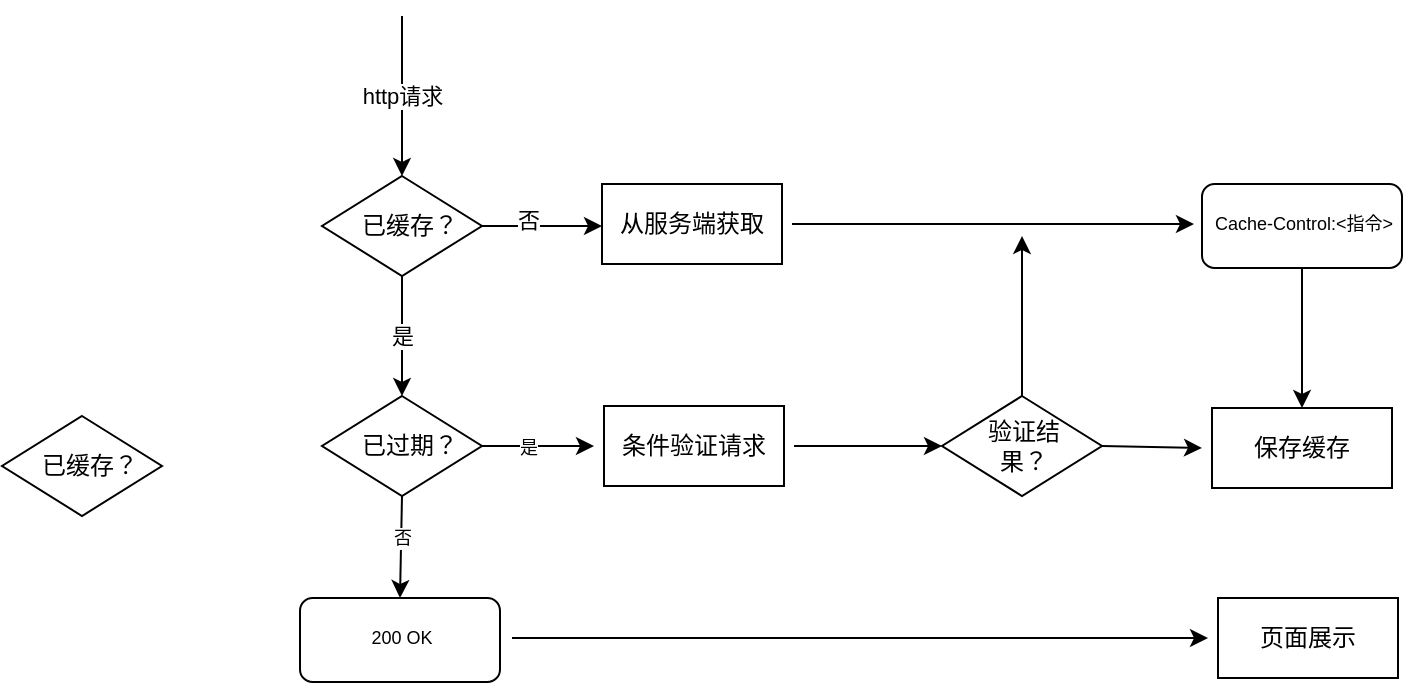 <mxfile version="19.0.0" type="github">
  <diagram id="KjFZMC6LwLCibEn3OB1S" name="Page-1">
    <mxGraphModel dx="946" dy="645" grid="1" gridSize="10" guides="1" tooltips="1" connect="1" arrows="1" fold="1" page="1" pageScale="1" pageWidth="827" pageHeight="1169" math="0" shadow="0">
      <root>
        <mxCell id="0" />
        <mxCell id="1" parent="0" />
        <mxCell id="wDDEdDbEPpI79RUvEwuG-2" value="http请求" style="endArrow=classic;html=1;rounded=0;entryX=0.5;entryY=0;entryDx=0;entryDy=0;" edge="1" parent="1" target="wDDEdDbEPpI79RUvEwuG-1">
          <mxGeometry width="50" height="50" relative="1" as="geometry">
            <mxPoint x="300" y="60" as="sourcePoint" />
            <mxPoint x="270" y="90" as="targetPoint" />
          </mxGeometry>
        </mxCell>
        <mxCell id="wDDEdDbEPpI79RUvEwuG-4" value="是" style="endArrow=classic;html=1;rounded=0;exitX=0.5;exitY=1;exitDx=0;exitDy=0;entryX=0.5;entryY=0;entryDx=0;entryDy=0;" edge="1" parent="1" source="wDDEdDbEPpI79RUvEwuG-1">
          <mxGeometry width="50" height="50" relative="1" as="geometry">
            <mxPoint x="390" y="360" as="sourcePoint" />
            <mxPoint x="300" y="250" as="targetPoint" />
          </mxGeometry>
        </mxCell>
        <mxCell id="wDDEdDbEPpI79RUvEwuG-5" value="" style="endArrow=classic;html=1;rounded=0;exitX=1;exitY=0.5;exitDx=0;exitDy=0;" edge="1" parent="1" source="wDDEdDbEPpI79RUvEwuG-1">
          <mxGeometry width="50" height="50" relative="1" as="geometry">
            <mxPoint x="364" y="160" as="sourcePoint" />
            <mxPoint x="400" y="165" as="targetPoint" />
          </mxGeometry>
        </mxCell>
        <mxCell id="wDDEdDbEPpI79RUvEwuG-6" value="否" style="edgeLabel;html=1;align=center;verticalAlign=middle;resizable=0;points=[];" vertex="1" connectable="0" parent="wDDEdDbEPpI79RUvEwuG-5">
          <mxGeometry x="-0.233" y="3" relative="1" as="geometry">
            <mxPoint as="offset" />
          </mxGeometry>
        </mxCell>
        <mxCell id="wDDEdDbEPpI79RUvEwuG-8" value="" style="group" vertex="1" connectable="0" parent="1">
          <mxGeometry x="260" y="140" width="80" height="50" as="geometry" />
        </mxCell>
        <mxCell id="wDDEdDbEPpI79RUvEwuG-1" value="" style="rhombus;whiteSpace=wrap;html=1;" vertex="1" parent="wDDEdDbEPpI79RUvEwuG-8">
          <mxGeometry width="80" height="50" as="geometry" />
        </mxCell>
        <mxCell id="wDDEdDbEPpI79RUvEwuG-3" value="已缓存？" style="text;html=1;strokeColor=none;fillColor=none;align=center;verticalAlign=middle;whiteSpace=wrap;rounded=0;" vertex="1" parent="wDDEdDbEPpI79RUvEwuG-8">
          <mxGeometry x="14" y="10" width="60" height="30" as="geometry" />
        </mxCell>
        <mxCell id="wDDEdDbEPpI79RUvEwuG-11" value="" style="group" vertex="1" connectable="0" parent="1">
          <mxGeometry x="570" y="250" width="80" height="50" as="geometry" />
        </mxCell>
        <mxCell id="wDDEdDbEPpI79RUvEwuG-12" value="" style="rhombus;whiteSpace=wrap;html=1;" vertex="1" parent="wDDEdDbEPpI79RUvEwuG-11">
          <mxGeometry width="80" height="50" as="geometry" />
        </mxCell>
        <mxCell id="wDDEdDbEPpI79RUvEwuG-13" value="验证结果？" style="text;html=1;strokeColor=none;fillColor=none;align=center;verticalAlign=middle;whiteSpace=wrap;rounded=0;" vertex="1" parent="wDDEdDbEPpI79RUvEwuG-11">
          <mxGeometry x="11" y="10" width="60" height="30" as="geometry" />
        </mxCell>
        <mxCell id="wDDEdDbEPpI79RUvEwuG-15" value="" style="group" vertex="1" connectable="0" parent="1">
          <mxGeometry x="260" y="250" width="80" height="50" as="geometry" />
        </mxCell>
        <mxCell id="wDDEdDbEPpI79RUvEwuG-16" value="" style="rhombus;whiteSpace=wrap;html=1;" vertex="1" parent="wDDEdDbEPpI79RUvEwuG-15">
          <mxGeometry width="80" height="50" as="geometry" />
        </mxCell>
        <mxCell id="wDDEdDbEPpI79RUvEwuG-17" value="已过期？" style="text;html=1;strokeColor=none;fillColor=none;align=center;verticalAlign=middle;whiteSpace=wrap;rounded=0;" vertex="1" parent="wDDEdDbEPpI79RUvEwuG-15">
          <mxGeometry x="14" y="10" width="60" height="30" as="geometry" />
        </mxCell>
        <mxCell id="wDDEdDbEPpI79RUvEwuG-22" value="" style="group" vertex="1" connectable="0" parent="1">
          <mxGeometry x="395" y="144" width="100" height="40" as="geometry" />
        </mxCell>
        <mxCell id="wDDEdDbEPpI79RUvEwuG-18" value="" style="rounded=0;whiteSpace=wrap;html=1;" vertex="1" parent="wDDEdDbEPpI79RUvEwuG-22">
          <mxGeometry x="5" width="90" height="40" as="geometry" />
        </mxCell>
        <mxCell id="wDDEdDbEPpI79RUvEwuG-19" value="从服务端获取" style="text;html=1;strokeColor=none;fillColor=none;align=center;verticalAlign=middle;whiteSpace=wrap;rounded=0;" vertex="1" parent="wDDEdDbEPpI79RUvEwuG-22">
          <mxGeometry y="5" width="100" height="30" as="geometry" />
        </mxCell>
        <mxCell id="wDDEdDbEPpI79RUvEwuG-23" value="" style="group" vertex="1" connectable="0" parent="1">
          <mxGeometry x="396" y="255" width="100" height="40" as="geometry" />
        </mxCell>
        <mxCell id="wDDEdDbEPpI79RUvEwuG-24" value="" style="rounded=0;whiteSpace=wrap;html=1;" vertex="1" parent="wDDEdDbEPpI79RUvEwuG-23">
          <mxGeometry x="5" width="90" height="40" as="geometry" />
        </mxCell>
        <mxCell id="wDDEdDbEPpI79RUvEwuG-25" value="条件验证请求" style="text;html=1;strokeColor=none;fillColor=none;align=center;verticalAlign=middle;whiteSpace=wrap;rounded=0;" vertex="1" parent="wDDEdDbEPpI79RUvEwuG-23">
          <mxGeometry y="5" width="100" height="30" as="geometry" />
        </mxCell>
        <mxCell id="wDDEdDbEPpI79RUvEwuG-29" style="edgeStyle=orthogonalEdgeStyle;rounded=0;orthogonalLoop=1;jettySize=auto;html=1;" edge="1" parent="1" source="wDDEdDbEPpI79RUvEwuG-16" target="wDDEdDbEPpI79RUvEwuG-25">
          <mxGeometry relative="1" as="geometry" />
        </mxCell>
        <mxCell id="wDDEdDbEPpI79RUvEwuG-50" value="是" style="edgeLabel;html=1;align=center;verticalAlign=middle;resizable=0;points=[];fontSize=9;" vertex="1" connectable="0" parent="wDDEdDbEPpI79RUvEwuG-29">
          <mxGeometry x="-0.179" y="-1" relative="1" as="geometry">
            <mxPoint as="offset" />
          </mxGeometry>
        </mxCell>
        <mxCell id="wDDEdDbEPpI79RUvEwuG-30" value="" style="group" vertex="1" connectable="0" parent="1">
          <mxGeometry x="100" y="260" width="80" height="50" as="geometry" />
        </mxCell>
        <mxCell id="wDDEdDbEPpI79RUvEwuG-31" value="" style="rhombus;whiteSpace=wrap;html=1;" vertex="1" parent="wDDEdDbEPpI79RUvEwuG-30">
          <mxGeometry width="80" height="50" as="geometry" />
        </mxCell>
        <mxCell id="wDDEdDbEPpI79RUvEwuG-32" value="已缓存？" style="text;html=1;strokeColor=none;fillColor=none;align=center;verticalAlign=middle;whiteSpace=wrap;rounded=0;" vertex="1" parent="wDDEdDbEPpI79RUvEwuG-30">
          <mxGeometry x="14" y="10" width="60" height="30" as="geometry" />
        </mxCell>
        <mxCell id="wDDEdDbEPpI79RUvEwuG-33" style="edgeStyle=orthogonalEdgeStyle;rounded=0;orthogonalLoop=1;jettySize=auto;html=1;entryX=0;entryY=0.5;entryDx=0;entryDy=0;" edge="1" parent="1" source="wDDEdDbEPpI79RUvEwuG-25" target="wDDEdDbEPpI79RUvEwuG-12">
          <mxGeometry relative="1" as="geometry" />
        </mxCell>
        <mxCell id="wDDEdDbEPpI79RUvEwuG-34" value="" style="rounded=1;whiteSpace=wrap;html=1;" vertex="1" parent="1">
          <mxGeometry x="700" y="144" width="100" height="42" as="geometry" />
        </mxCell>
        <mxCell id="wDDEdDbEPpI79RUvEwuG-35" value="Cache-Control:&amp;lt;指令&amp;gt;" style="text;html=1;strokeColor=none;fillColor=none;align=center;verticalAlign=middle;whiteSpace=wrap;rounded=0;fontSize=9;" vertex="1" parent="1">
          <mxGeometry x="696" y="149" width="110" height="30" as="geometry" />
        </mxCell>
        <mxCell id="wDDEdDbEPpI79RUvEwuG-36" value="" style="group" vertex="1" connectable="0" parent="1">
          <mxGeometry x="700" y="256" width="100" height="40" as="geometry" />
        </mxCell>
        <mxCell id="wDDEdDbEPpI79RUvEwuG-37" value="" style="rounded=0;whiteSpace=wrap;html=1;" vertex="1" parent="wDDEdDbEPpI79RUvEwuG-36">
          <mxGeometry x="5" width="90" height="40" as="geometry" />
        </mxCell>
        <mxCell id="wDDEdDbEPpI79RUvEwuG-38" value="保存缓存" style="text;html=1;strokeColor=none;fillColor=none;align=center;verticalAlign=middle;whiteSpace=wrap;rounded=0;" vertex="1" parent="wDDEdDbEPpI79RUvEwuG-36">
          <mxGeometry y="5" width="100" height="30" as="geometry" />
        </mxCell>
        <mxCell id="wDDEdDbEPpI79RUvEwuG-42" value="" style="group" vertex="1" connectable="0" parent="1">
          <mxGeometry x="703" y="351" width="100" height="40" as="geometry" />
        </mxCell>
        <mxCell id="wDDEdDbEPpI79RUvEwuG-43" value="" style="rounded=0;whiteSpace=wrap;html=1;" vertex="1" parent="wDDEdDbEPpI79RUvEwuG-42">
          <mxGeometry x="5" width="90" height="40" as="geometry" />
        </mxCell>
        <mxCell id="wDDEdDbEPpI79RUvEwuG-44" value="页面展示" style="text;html=1;strokeColor=none;fillColor=none;align=center;verticalAlign=middle;whiteSpace=wrap;rounded=0;" vertex="1" parent="wDDEdDbEPpI79RUvEwuG-42">
          <mxGeometry y="5" width="100" height="30" as="geometry" />
        </mxCell>
        <mxCell id="wDDEdDbEPpI79RUvEwuG-45" value="" style="rounded=1;whiteSpace=wrap;html=1;" vertex="1" parent="1">
          <mxGeometry x="249" y="351" width="100" height="42" as="geometry" />
        </mxCell>
        <mxCell id="wDDEdDbEPpI79RUvEwuG-51" style="edgeStyle=orthogonalEdgeStyle;rounded=0;orthogonalLoop=1;jettySize=auto;html=1;fontSize=9;" edge="1" parent="1" source="wDDEdDbEPpI79RUvEwuG-46" target="wDDEdDbEPpI79RUvEwuG-44">
          <mxGeometry relative="1" as="geometry" />
        </mxCell>
        <mxCell id="wDDEdDbEPpI79RUvEwuG-46" value="200 OK" style="text;html=1;strokeColor=none;fillColor=none;align=center;verticalAlign=middle;whiteSpace=wrap;rounded=0;fontSize=9;" vertex="1" parent="1">
          <mxGeometry x="245" y="356" width="110" height="30" as="geometry" />
        </mxCell>
        <mxCell id="wDDEdDbEPpI79RUvEwuG-48" value="" style="endArrow=classic;html=1;rounded=0;fontSize=9;exitX=0.5;exitY=1;exitDx=0;exitDy=0;entryX=0.5;entryY=0;entryDx=0;entryDy=0;" edge="1" parent="1" source="wDDEdDbEPpI79RUvEwuG-16" target="wDDEdDbEPpI79RUvEwuG-45">
          <mxGeometry width="50" height="50" relative="1" as="geometry">
            <mxPoint x="400" y="360" as="sourcePoint" />
            <mxPoint x="450" y="310" as="targetPoint" />
          </mxGeometry>
        </mxCell>
        <mxCell id="wDDEdDbEPpI79RUvEwuG-49" value="否" style="edgeLabel;html=1;align=center;verticalAlign=middle;resizable=0;points=[];fontSize=9;" vertex="1" connectable="0" parent="wDDEdDbEPpI79RUvEwuG-48">
          <mxGeometry x="-0.201" relative="1" as="geometry">
            <mxPoint as="offset" />
          </mxGeometry>
        </mxCell>
        <mxCell id="wDDEdDbEPpI79RUvEwuG-52" style="edgeStyle=orthogonalEdgeStyle;rounded=0;orthogonalLoop=1;jettySize=auto;html=1;fontSize=9;" edge="1" parent="1" source="wDDEdDbEPpI79RUvEwuG-19" target="wDDEdDbEPpI79RUvEwuG-35">
          <mxGeometry relative="1" as="geometry" />
        </mxCell>
        <mxCell id="wDDEdDbEPpI79RUvEwuG-53" value="" style="endArrow=classic;html=1;rounded=0;fontSize=9;exitX=0.5;exitY=1;exitDx=0;exitDy=0;entryX=0.5;entryY=0;entryDx=0;entryDy=0;" edge="1" parent="1" source="wDDEdDbEPpI79RUvEwuG-34" target="wDDEdDbEPpI79RUvEwuG-37">
          <mxGeometry width="50" height="50" relative="1" as="geometry">
            <mxPoint x="560" y="330" as="sourcePoint" />
            <mxPoint x="610" y="280" as="targetPoint" />
          </mxGeometry>
        </mxCell>
        <mxCell id="wDDEdDbEPpI79RUvEwuG-54" value="" style="endArrow=classic;html=1;rounded=0;fontSize=9;exitX=0.5;exitY=0;exitDx=0;exitDy=0;" edge="1" parent="1" source="wDDEdDbEPpI79RUvEwuG-12">
          <mxGeometry width="50" height="50" relative="1" as="geometry">
            <mxPoint x="560" y="330" as="sourcePoint" />
            <mxPoint x="610" y="170" as="targetPoint" />
          </mxGeometry>
        </mxCell>
        <mxCell id="wDDEdDbEPpI79RUvEwuG-55" value="" style="endArrow=classic;html=1;rounded=0;fontSize=9;exitX=1;exitY=0.5;exitDx=0;exitDy=0;entryX=0;entryY=0.5;entryDx=0;entryDy=0;" edge="1" parent="1" source="wDDEdDbEPpI79RUvEwuG-12" target="wDDEdDbEPpI79RUvEwuG-38">
          <mxGeometry width="50" height="50" relative="1" as="geometry">
            <mxPoint x="560" y="330" as="sourcePoint" />
            <mxPoint x="610" y="280" as="targetPoint" />
          </mxGeometry>
        </mxCell>
      </root>
    </mxGraphModel>
  </diagram>
</mxfile>
